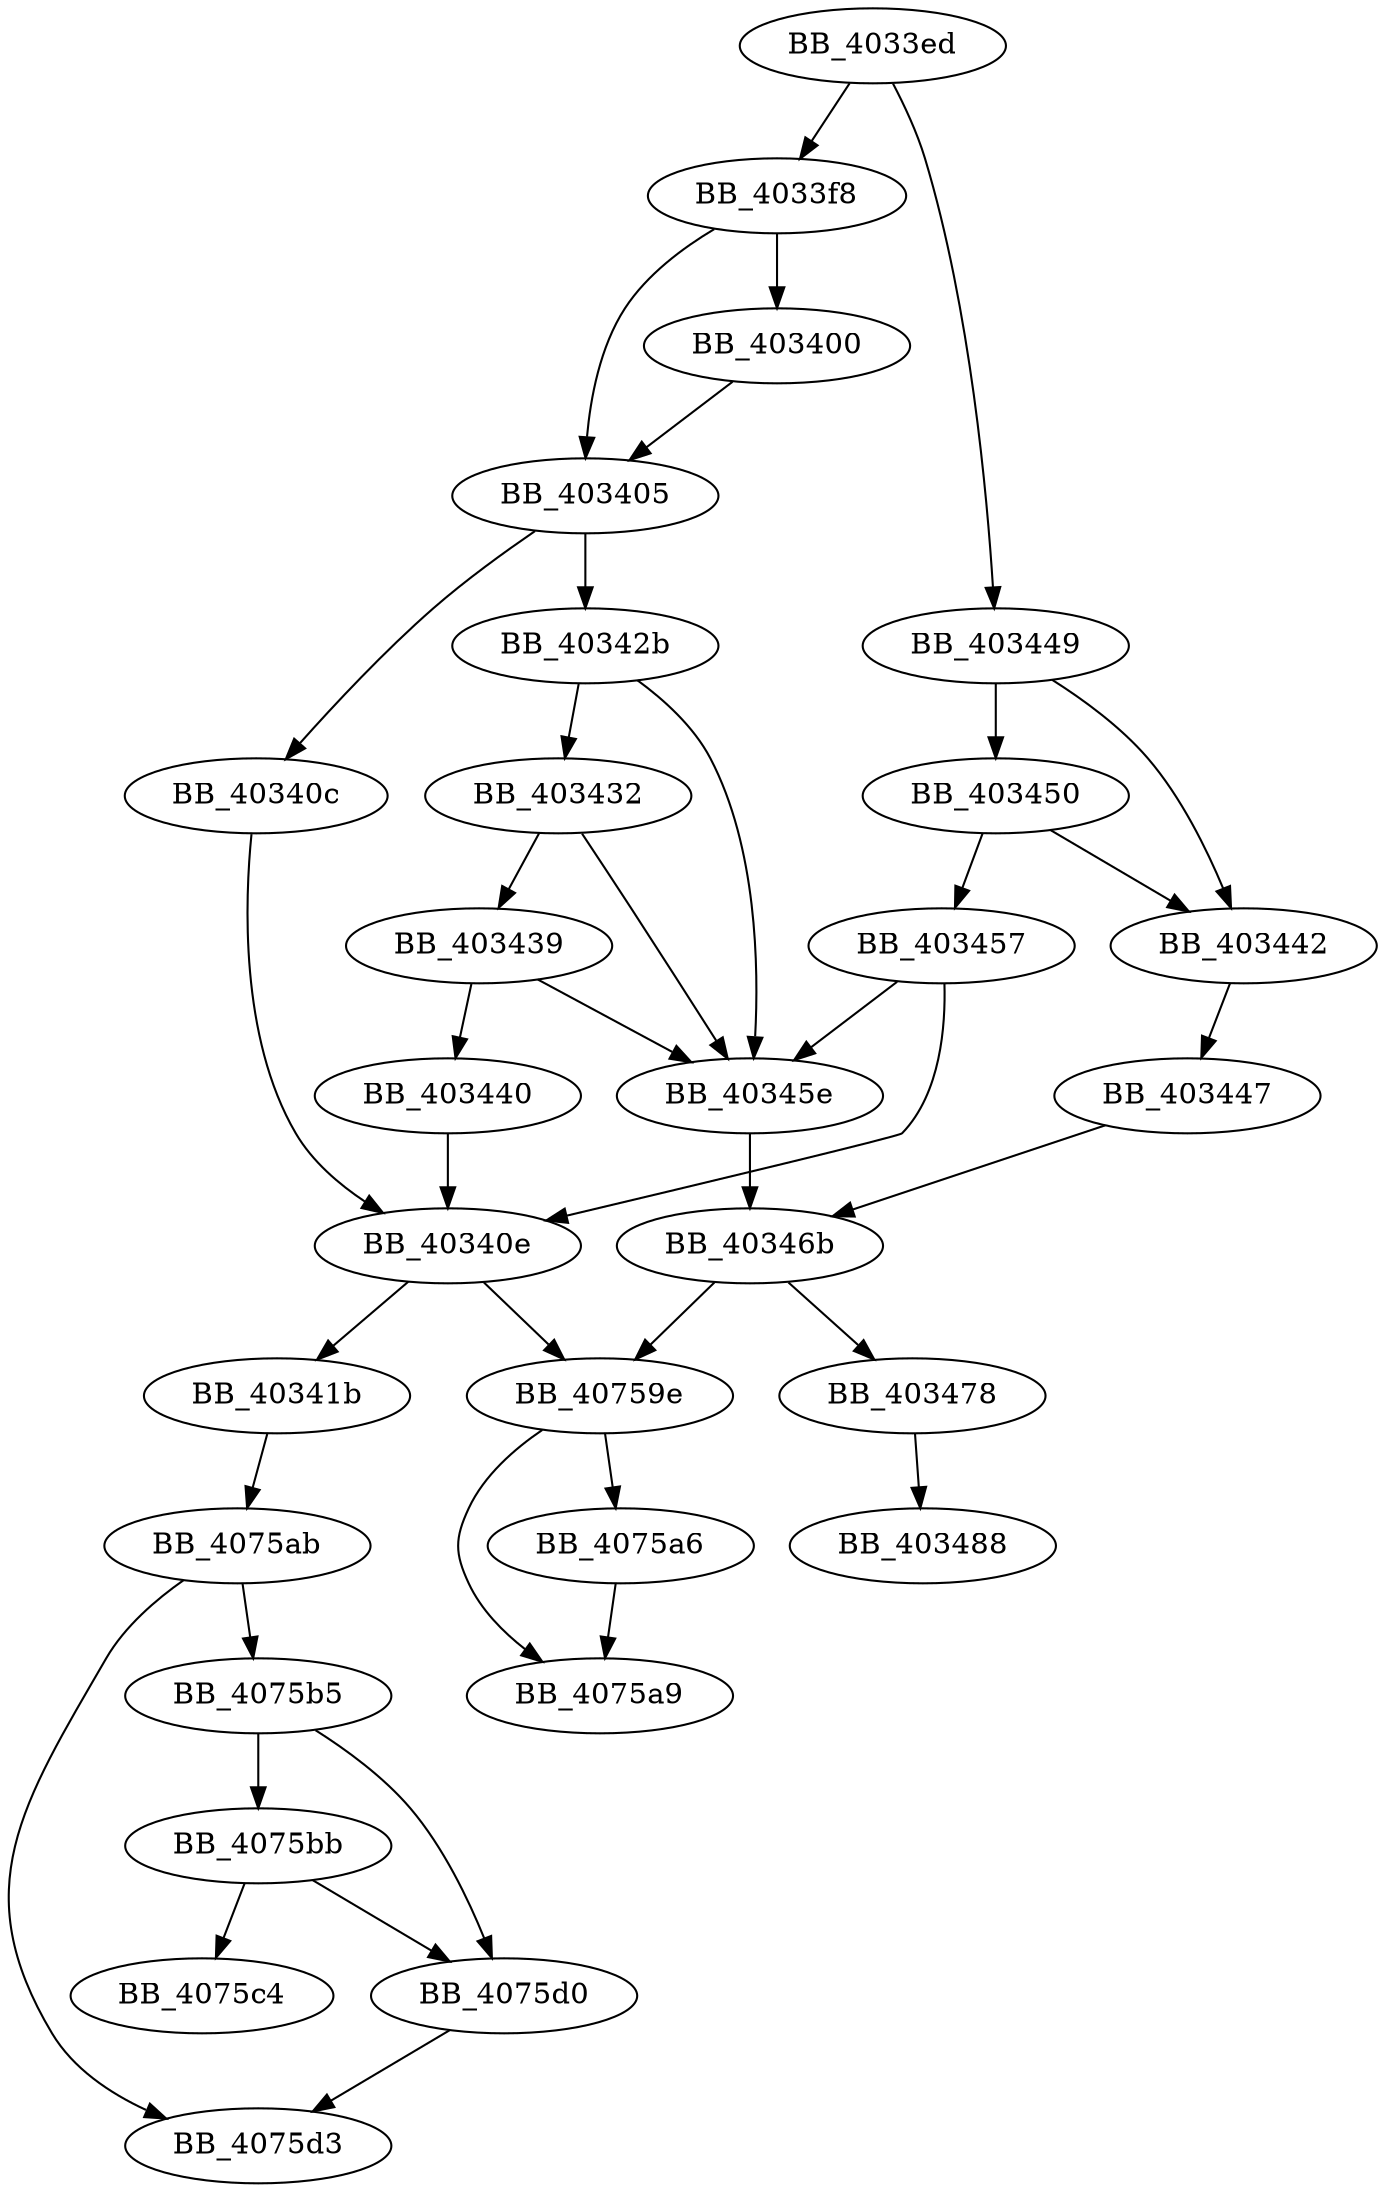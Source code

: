 DiGraph start_0{
BB_4033ed->BB_4033f8
BB_4033ed->BB_403449
BB_4033f8->BB_403400
BB_4033f8->BB_403405
BB_403400->BB_403405
BB_403405->BB_40340c
BB_403405->BB_40342b
BB_40340c->BB_40340e
BB_40340e->BB_40341b
BB_40340e->BB_40759e
BB_40341b->BB_4075ab
BB_40342b->BB_403432
BB_40342b->BB_40345e
BB_403432->BB_403439
BB_403432->BB_40345e
BB_403439->BB_403440
BB_403439->BB_40345e
BB_403440->BB_40340e
BB_403442->BB_403447
BB_403447->BB_40346b
BB_403449->BB_403442
BB_403449->BB_403450
BB_403450->BB_403442
BB_403450->BB_403457
BB_403457->BB_40340e
BB_403457->BB_40345e
BB_40345e->BB_40346b
BB_40346b->BB_403478
BB_40346b->BB_40759e
BB_403478->BB_403488
BB_40759e->BB_4075a6
BB_40759e->BB_4075a9
BB_4075a6->BB_4075a9
BB_4075ab->BB_4075b5
BB_4075ab->BB_4075d3
BB_4075b5->BB_4075bb
BB_4075b5->BB_4075d0
BB_4075bb->BB_4075c4
BB_4075bb->BB_4075d0
BB_4075d0->BB_4075d3
}
